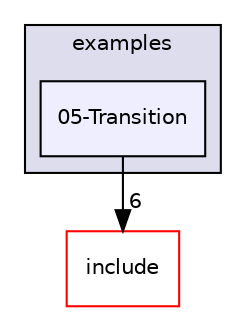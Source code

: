 digraph "/home/alexandre/Documents/sae_pacman/MinGL2/examples/05-Transition" {
  compound=true
  node [ fontsize="10", fontname="Helvetica"];
  edge [ labelfontsize="10", labelfontname="Helvetica"];
  subgraph clusterdir_39d26ed54e8d333b4c8e5b8996647edb {
    graph [ bgcolor="#ddddee", pencolor="black", label="examples" fontname="Helvetica", fontsize="10", URL="dir_39d26ed54e8d333b4c8e5b8996647edb.html"]
  dir_b75d76ded19bde12676adb1b88b1b225 [shape=box, label="05-Transition", style="filled", fillcolor="#eeeeff", pencolor="black", URL="dir_b75d76ded19bde12676adb1b88b1b225.html"];
  }
  dir_ae291cc27e75980bdaeeec13fe1d2128 [shape=box label="include" fillcolor="white" style="filled" color="red" URL="dir_ae291cc27e75980bdaeeec13fe1d2128.html"];
  dir_b75d76ded19bde12676adb1b88b1b225->dir_ae291cc27e75980bdaeeec13fe1d2128 [headlabel="6", labeldistance=1.5 headhref="dir_000007_000013.html"];
}
